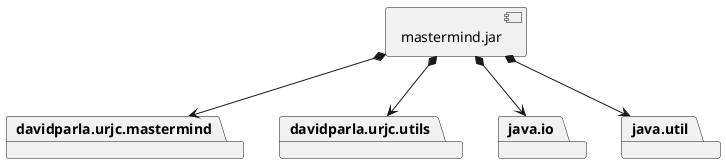 @startuml

package "  "  as davidparla.urjc.mastermind {
}
package "  "  as davidparla.urjc.utils {
}
package "  "  as java.io {
}
package "  "  as java.util {
}

[mastermind.jar]
mastermind.jar *--> davidparla.urjc.mastermind
mastermind.jar *--> davidparla.urjc.utils
mastermind.jar *--> java.io
mastermind.jar *--> java.util

@enduml